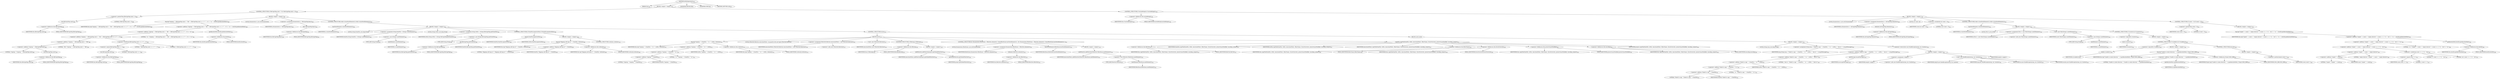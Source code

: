 digraph "doFileOperations" {  
"1245" [label = <(METHOD,doFileOperations)<SUB>497</SUB>> ]
"53" [label = <(PARAM,this)<SUB>497</SUB>> ]
"1246" [label = <(BLOCK,&lt;empty&gt;,&lt;empty&gt;)<SUB>497</SUB>> ]
"1247" [label = <(CONTROL_STRUCTURE,if (fileCopyMap.size() &gt; 0),if (fileCopyMap.size() &gt; 0))<SUB>498</SUB>> ]
"1248" [label = <(&lt;operator&gt;.greaterThan,fileCopyMap.size() &gt; 0)<SUB>498</SUB>> ]
"1249" [label = <(size,fileCopyMap.size())<SUB>498</SUB>> ]
"1250" [label = <(&lt;operator&gt;.fieldAccess,this.fileCopyMap)<SUB>498</SUB>> ]
"1251" [label = <(IDENTIFIER,this,fileCopyMap.size())<SUB>498</SUB>> ]
"1252" [label = <(FIELD_IDENTIFIER,fileCopyMap,fileCopyMap)<SUB>498</SUB>> ]
"1253" [label = <(LITERAL,0,fileCopyMap.size() &gt; 0)<SUB>498</SUB>> ]
"1254" [label = <(BLOCK,&lt;empty&gt;,&lt;empty&gt;)<SUB>498</SUB>> ]
"1255" [label = <(log,log(&quot;Copying &quot; + fileCopyMap.size() + &quot; file&quot; + (fileCopyMap.size() == 1 ? &quot;&quot; : &quot;s&quot;) + &quot; to &quot; + destDir.getAbsolutePath()))<SUB>499</SUB>> ]
"52" [label = <(IDENTIFIER,this,log(&quot;Copying &quot; + fileCopyMap.size() + &quot; file&quot; + (fileCopyMap.size() == 1 ? &quot;&quot; : &quot;s&quot;) + &quot; to &quot; + destDir.getAbsolutePath()))<SUB>499</SUB>> ]
"1256" [label = <(&lt;operator&gt;.addition,&quot;Copying &quot; + fileCopyMap.size() + &quot; file&quot; + (fileCopyMap.size() == 1 ? &quot;&quot; : &quot;s&quot;) + &quot; to &quot; + destDir.getAbsolutePath())<SUB>499</SUB>> ]
"1257" [label = <(&lt;operator&gt;.addition,&quot;Copying &quot; + fileCopyMap.size() + &quot; file&quot; + (fileCopyMap.size() == 1 ? &quot;&quot; : &quot;s&quot;) + &quot; to &quot;)<SUB>499</SUB>> ]
"1258" [label = <(&lt;operator&gt;.addition,&quot;Copying &quot; + fileCopyMap.size() + &quot; file&quot; + (fileCopyMap.size() == 1 ? &quot;&quot; : &quot;s&quot;))<SUB>499</SUB>> ]
"1259" [label = <(&lt;operator&gt;.addition,&quot;Copying &quot; + fileCopyMap.size() + &quot; file&quot;)<SUB>499</SUB>> ]
"1260" [label = <(&lt;operator&gt;.addition,&quot;Copying &quot; + fileCopyMap.size())<SUB>499</SUB>> ]
"1261" [label = <(LITERAL,&quot;Copying &quot;,&quot;Copying &quot; + fileCopyMap.size())<SUB>499</SUB>> ]
"1262" [label = <(size,fileCopyMap.size())<SUB>499</SUB>> ]
"1263" [label = <(&lt;operator&gt;.fieldAccess,this.fileCopyMap)<SUB>499</SUB>> ]
"1264" [label = <(IDENTIFIER,this,fileCopyMap.size())<SUB>499</SUB>> ]
"1265" [label = <(FIELD_IDENTIFIER,fileCopyMap,fileCopyMap)<SUB>499</SUB>> ]
"1266" [label = <(LITERAL,&quot; file&quot;,&quot;Copying &quot; + fileCopyMap.size() + &quot; file&quot;)<SUB>500</SUB>> ]
"1267" [label = <(&lt;operator&gt;.conditional,fileCopyMap.size() == 1 ? &quot;&quot; : &quot;s&quot;)<SUB>500</SUB>> ]
"1268" [label = <(&lt;operator&gt;.equals,fileCopyMap.size() == 1)<SUB>500</SUB>> ]
"1269" [label = <(size,fileCopyMap.size())<SUB>500</SUB>> ]
"1270" [label = <(&lt;operator&gt;.fieldAccess,this.fileCopyMap)<SUB>500</SUB>> ]
"1271" [label = <(IDENTIFIER,this,fileCopyMap.size())<SUB>500</SUB>> ]
"1272" [label = <(FIELD_IDENTIFIER,fileCopyMap,fileCopyMap)<SUB>500</SUB>> ]
"1273" [label = <(LITERAL,1,fileCopyMap.size() == 1)<SUB>500</SUB>> ]
"1274" [label = <(LITERAL,&quot;&quot;,fileCopyMap.size() == 1 ? &quot;&quot; : &quot;s&quot;)<SUB>500</SUB>> ]
"1275" [label = <(LITERAL,&quot;s&quot;,fileCopyMap.size() == 1 ? &quot;&quot; : &quot;s&quot;)<SUB>500</SUB>> ]
"1276" [label = <(LITERAL,&quot; to &quot;,&quot;Copying &quot; + fileCopyMap.size() + &quot; file&quot; + (fileCopyMap.size() == 1 ? &quot;&quot; : &quot;s&quot;) + &quot; to &quot;)<SUB>501</SUB>> ]
"1277" [label = <(getAbsolutePath,destDir.getAbsolutePath())<SUB>501</SUB>> ]
"1278" [label = <(&lt;operator&gt;.fieldAccess,this.destDir)<SUB>501</SUB>> ]
"1279" [label = <(IDENTIFIER,this,destDir.getAbsolutePath())<SUB>501</SUB>> ]
"1280" [label = <(FIELD_IDENTIFIER,destDir,destDir)<SUB>501</SUB>> ]
"1281" [label = <(LOCAL,Enumeration e: java.util.Enumeration)> ]
"1282" [label = <(&lt;operator&gt;.assignment,Enumeration e = fileCopyMap.keys())<SUB>503</SUB>> ]
"1283" [label = <(IDENTIFIER,e,Enumeration e = fileCopyMap.keys())<SUB>503</SUB>> ]
"1284" [label = <(keys,fileCopyMap.keys())<SUB>503</SUB>> ]
"1285" [label = <(&lt;operator&gt;.fieldAccess,this.fileCopyMap)<SUB>503</SUB>> ]
"1286" [label = <(IDENTIFIER,this,fileCopyMap.keys())<SUB>503</SUB>> ]
"1287" [label = <(FIELD_IDENTIFIER,fileCopyMap,fileCopyMap)<SUB>503</SUB>> ]
"1288" [label = <(CONTROL_STRUCTURE,while (e.hasMoreElements()),while (e.hasMoreElements()))<SUB>504</SUB>> ]
"1289" [label = <(hasMoreElements,e.hasMoreElements())<SUB>504</SUB>> ]
"1290" [label = <(IDENTIFIER,e,e.hasMoreElements())<SUB>504</SUB>> ]
"1291" [label = <(BLOCK,&lt;empty&gt;,&lt;empty&gt;)<SUB>504</SUB>> ]
"1292" [label = <(LOCAL,String fromFile: java.lang.String)> ]
"1293" [label = <(&lt;operator&gt;.assignment,String fromFile = (String) e.nextElement())<SUB>505</SUB>> ]
"1294" [label = <(IDENTIFIER,fromFile,String fromFile = (String) e.nextElement())<SUB>505</SUB>> ]
"1295" [label = <(&lt;operator&gt;.cast,(String) e.nextElement())<SUB>505</SUB>> ]
"1296" [label = <(TYPE_REF,String,String)<SUB>505</SUB>> ]
"1297" [label = <(nextElement,e.nextElement())<SUB>505</SUB>> ]
"1298" [label = <(IDENTIFIER,e,e.nextElement())<SUB>505</SUB>> ]
"1299" [label = <(LOCAL,String toFile: java.lang.String)> ]
"1300" [label = <(&lt;operator&gt;.assignment,String toFile = (String) fileCopyMap.get(fromFile))<SUB>506</SUB>> ]
"1301" [label = <(IDENTIFIER,toFile,String toFile = (String) fileCopyMap.get(fromFile))<SUB>506</SUB>> ]
"1302" [label = <(&lt;operator&gt;.cast,(String) fileCopyMap.get(fromFile))<SUB>506</SUB>> ]
"1303" [label = <(TYPE_REF,String,String)<SUB>506</SUB>> ]
"1304" [label = <(get,fileCopyMap.get(fromFile))<SUB>506</SUB>> ]
"1305" [label = <(&lt;operator&gt;.fieldAccess,this.fileCopyMap)<SUB>506</SUB>> ]
"1306" [label = <(IDENTIFIER,this,fileCopyMap.get(fromFile))<SUB>506</SUB>> ]
"1307" [label = <(FIELD_IDENTIFIER,fileCopyMap,fileCopyMap)<SUB>506</SUB>> ]
"1308" [label = <(IDENTIFIER,fromFile,fileCopyMap.get(fromFile))<SUB>506</SUB>> ]
"1309" [label = <(CONTROL_STRUCTURE,if (fromFile.equals(toFile)),if (fromFile.equals(toFile)))<SUB>508</SUB>> ]
"1310" [label = <(equals,fromFile.equals(toFile))<SUB>508</SUB>> ]
"1311" [label = <(IDENTIFIER,fromFile,fromFile.equals(toFile))<SUB>508</SUB>> ]
"1312" [label = <(IDENTIFIER,toFile,fromFile.equals(toFile))<SUB>508</SUB>> ]
"1313" [label = <(BLOCK,&lt;empty&gt;,&lt;empty&gt;)<SUB>508</SUB>> ]
"1314" [label = <(log,log(&quot;Skipping self-copy of &quot; + fromFile, verbosity))<SUB>509</SUB>> ]
"54" [label = <(IDENTIFIER,this,log(&quot;Skipping self-copy of &quot; + fromFile, verbosity))<SUB>509</SUB>> ]
"1315" [label = <(&lt;operator&gt;.addition,&quot;Skipping self-copy of &quot; + fromFile)<SUB>509</SUB>> ]
"1316" [label = <(LITERAL,&quot;Skipping self-copy of &quot;,&quot;Skipping self-copy of &quot; + fromFile)<SUB>509</SUB>> ]
"1317" [label = <(IDENTIFIER,fromFile,&quot;Skipping self-copy of &quot; + fromFile)<SUB>509</SUB>> ]
"1318" [label = <(&lt;operator&gt;.fieldAccess,this.verbosity)<SUB>509</SUB>> ]
"1319" [label = <(IDENTIFIER,this,log(&quot;Skipping self-copy of &quot; + fromFile, verbosity))<SUB>509</SUB>> ]
"1320" [label = <(FIELD_IDENTIFIER,verbosity,verbosity)<SUB>509</SUB>> ]
"1321" [label = <(CONTROL_STRUCTURE,continue;,continue;)<SUB>510</SUB>> ]
"1322" [label = <(CONTROL_STRUCTURE,try,try)<SUB>513</SUB>> ]
"1323" [label = <(BLOCK,try,try)<SUB>513</SUB>> ]
"1324" [label = <(log,log(&quot;Copying &quot; + fromFile + &quot; to &quot; + toFile, verbosity))<SUB>514</SUB>> ]
"55" [label = <(IDENTIFIER,this,log(&quot;Copying &quot; + fromFile + &quot; to &quot; + toFile, verbosity))<SUB>514</SUB>> ]
"1325" [label = <(&lt;operator&gt;.addition,&quot;Copying &quot; + fromFile + &quot; to &quot; + toFile)<SUB>514</SUB>> ]
"1326" [label = <(&lt;operator&gt;.addition,&quot;Copying &quot; + fromFile + &quot; to &quot;)<SUB>514</SUB>> ]
"1327" [label = <(&lt;operator&gt;.addition,&quot;Copying &quot; + fromFile)<SUB>514</SUB>> ]
"1328" [label = <(LITERAL,&quot;Copying &quot;,&quot;Copying &quot; + fromFile)<SUB>514</SUB>> ]
"1329" [label = <(IDENTIFIER,fromFile,&quot;Copying &quot; + fromFile)<SUB>514</SUB>> ]
"1330" [label = <(LITERAL,&quot; to &quot;,&quot;Copying &quot; + fromFile + &quot; to &quot;)<SUB>514</SUB>> ]
"1331" [label = <(IDENTIFIER,toFile,&quot;Copying &quot; + fromFile + &quot; to &quot; + toFile)<SUB>514</SUB>> ]
"1332" [label = <(&lt;operator&gt;.fieldAccess,this.verbosity)<SUB>514</SUB>> ]
"1333" [label = <(IDENTIFIER,this,log(&quot;Copying &quot; + fromFile + &quot; to &quot; + toFile, verbosity))<SUB>514</SUB>> ]
"1334" [label = <(FIELD_IDENTIFIER,verbosity,verbosity)<SUB>514</SUB>> ]
"57" [label = <(LOCAL,FilterSetCollection executionFilters: org.apache.tools.ant.types.FilterSetCollection)> ]
"1335" [label = <(&lt;operator&gt;.assignment,FilterSetCollection executionFilters = new FilterSetCollection())<SUB>516</SUB>> ]
"1336" [label = <(IDENTIFIER,executionFilters,FilterSetCollection executionFilters = new FilterSetCollection())<SUB>516</SUB>> ]
"1337" [label = <(&lt;operator&gt;.alloc,new FilterSetCollection())<SUB>517</SUB>> ]
"1338" [label = <(&lt;init&gt;,new FilterSetCollection())<SUB>517</SUB>> ]
"56" [label = <(IDENTIFIER,executionFilters,new FilterSetCollection())<SUB>516</SUB>> ]
"1339" [label = <(CONTROL_STRUCTURE,if (filtering),if (filtering))<SUB>518</SUB>> ]
"1340" [label = <(&lt;operator&gt;.fieldAccess,this.filtering)<SUB>518</SUB>> ]
"1341" [label = <(IDENTIFIER,this,if (filtering))<SUB>518</SUB>> ]
"1342" [label = <(FIELD_IDENTIFIER,filtering,filtering)<SUB>518</SUB>> ]
"1343" [label = <(BLOCK,&lt;empty&gt;,&lt;empty&gt;)<SUB>518</SUB>> ]
"1344" [label = <(addFilterSet,addFilterSet(project.getGlobalFilterSet()))<SUB>519</SUB>> ]
"1345" [label = <(IDENTIFIER,executionFilters,addFilterSet(project.getGlobalFilterSet()))<SUB>519</SUB>> ]
"1346" [label = <(getGlobalFilterSet,getGlobalFilterSet())<SUB>520</SUB>> ]
"1347" [label = <(IDENTIFIER,project,getGlobalFilterSet())<SUB>520</SUB>> ]
"1348" [label = <(CONTROL_STRUCTURE,for (Enumeration filterEnum = filterSets.elements(); Some(filterEnum.hasMoreElements()); ),for (Enumeration filterEnum = filterSets.elements(); Some(filterEnum.hasMoreElements()); ))<SUB>522</SUB>> ]
"1349" [label = <(LOCAL,Enumeration filterEnum: java.util.Enumeration)> ]
"1350" [label = <(&lt;operator&gt;.assignment,Enumeration filterEnum = filterSets.elements())<SUB>522</SUB>> ]
"1351" [label = <(IDENTIFIER,filterEnum,Enumeration filterEnum = filterSets.elements())<SUB>522</SUB>> ]
"1352" [label = <(elements,filterSets.elements())<SUB>522</SUB>> ]
"1353" [label = <(&lt;operator&gt;.fieldAccess,this.filterSets)<SUB>522</SUB>> ]
"1354" [label = <(IDENTIFIER,this,filterSets.elements())<SUB>522</SUB>> ]
"1355" [label = <(FIELD_IDENTIFIER,filterSets,filterSets)<SUB>522</SUB>> ]
"1356" [label = <(hasMoreElements,filterEnum.hasMoreElements())<SUB>523</SUB>> ]
"1357" [label = <(IDENTIFIER,filterEnum,filterEnum.hasMoreElements())<SUB>523</SUB>> ]
"1358" [label = <(BLOCK,&lt;empty&gt;,&lt;empty&gt;)<SUB>523</SUB>> ]
"1359" [label = <(addFilterSet,addFilterSet((FilterSet) filterEnum.nextElement()))<SUB>524</SUB>> ]
"1360" [label = <(IDENTIFIER,executionFilters,addFilterSet((FilterSet) filterEnum.nextElement()))<SUB>524</SUB>> ]
"1361" [label = <(&lt;operator&gt;.cast,(FilterSet) filterEnum.nextElement())<SUB>525</SUB>> ]
"1362" [label = <(TYPE_REF,FilterSet,FilterSet)<SUB>525</SUB>> ]
"1363" [label = <(nextElement,filterEnum.nextElement())<SUB>525</SUB>> ]
"1364" [label = <(IDENTIFIER,filterEnum,filterEnum.nextElement())<SUB>525</SUB>> ]
"1365" [label = <(copyFile,copyFile(fromFile, toFile, executionFilters, filterChains, forceOverwrite, preserveLastModified, encoding, project))<SUB>527</SUB>> ]
"1366" [label = <(&lt;operator&gt;.fieldAccess,this.fileUtils)<SUB>527</SUB>> ]
"1367" [label = <(IDENTIFIER,this,copyFile(fromFile, toFile, executionFilters, filterChains, forceOverwrite, preserveLastModified, encoding, project))<SUB>527</SUB>> ]
"1368" [label = <(FIELD_IDENTIFIER,fileUtils,fileUtils)<SUB>527</SUB>> ]
"1369" [label = <(IDENTIFIER,fromFile,copyFile(fromFile, toFile, executionFilters, filterChains, forceOverwrite, preserveLastModified, encoding, project))<SUB>527</SUB>> ]
"1370" [label = <(IDENTIFIER,toFile,copyFile(fromFile, toFile, executionFilters, filterChains, forceOverwrite, preserveLastModified, encoding, project))<SUB>527</SUB>> ]
"1371" [label = <(IDENTIFIER,executionFilters,copyFile(fromFile, toFile, executionFilters, filterChains, forceOverwrite, preserveLastModified, encoding, project))<SUB>527</SUB>> ]
"1372" [label = <(&lt;operator&gt;.fieldAccess,this.filterChains)<SUB>528</SUB>> ]
"1373" [label = <(IDENTIFIER,this,copyFile(fromFile, toFile, executionFilters, filterChains, forceOverwrite, preserveLastModified, encoding, project))<SUB>528</SUB>> ]
"1374" [label = <(FIELD_IDENTIFIER,filterChains,filterChains)<SUB>528</SUB>> ]
"1375" [label = <(&lt;operator&gt;.fieldAccess,this.forceOverwrite)<SUB>528</SUB>> ]
"1376" [label = <(IDENTIFIER,this,copyFile(fromFile, toFile, executionFilters, filterChains, forceOverwrite, preserveLastModified, encoding, project))<SUB>528</SUB>> ]
"1377" [label = <(FIELD_IDENTIFIER,forceOverwrite,forceOverwrite)<SUB>528</SUB>> ]
"1378" [label = <(&lt;operator&gt;.fieldAccess,this.preserveLastModified)<SUB>529</SUB>> ]
"1379" [label = <(IDENTIFIER,this,copyFile(fromFile, toFile, executionFilters, filterChains, forceOverwrite, preserveLastModified, encoding, project))<SUB>529</SUB>> ]
"1380" [label = <(FIELD_IDENTIFIER,preserveLastModified,preserveLastModified)<SUB>529</SUB>> ]
"1381" [label = <(&lt;operator&gt;.fieldAccess,this.encoding)<SUB>529</SUB>> ]
"1382" [label = <(IDENTIFIER,this,copyFile(fromFile, toFile, executionFilters, filterChains, forceOverwrite, preserveLastModified, encoding, project))<SUB>529</SUB>> ]
"1383" [label = <(FIELD_IDENTIFIER,encoding,encoding)<SUB>529</SUB>> ]
"1384" [label = <(IDENTIFIER,project,copyFile(fromFile, toFile, executionFilters, filterChains, forceOverwrite, preserveLastModified, encoding, project))<SUB>530</SUB>> ]
"1385" [label = <(BLOCK,catch,catch)> ]
"1386" [label = <(BLOCK,&lt;empty&gt;,&lt;empty&gt;)<SUB>531</SUB>> ]
"1387" [label = <(LOCAL,String msg: java.lang.String)> ]
"1388" [label = <(&lt;operator&gt;.assignment,String msg = &quot;Failed to copy &quot; + fromFile + &quot; to &quot; + toFile + &quot; due to &quot; + ioe.getMessage())<SUB>532</SUB>> ]
"1389" [label = <(IDENTIFIER,msg,String msg = &quot;Failed to copy &quot; + fromFile + &quot; to &quot; + toFile + &quot; due to &quot; + ioe.getMessage())<SUB>532</SUB>> ]
"1390" [label = <(&lt;operator&gt;.addition,&quot;Failed to copy &quot; + fromFile + &quot; to &quot; + toFile + &quot; due to &quot; + ioe.getMessage())<SUB>532</SUB>> ]
"1391" [label = <(&lt;operator&gt;.addition,&quot;Failed to copy &quot; + fromFile + &quot; to &quot; + toFile + &quot; due to &quot;)<SUB>532</SUB>> ]
"1392" [label = <(&lt;operator&gt;.addition,&quot;Failed to copy &quot; + fromFile + &quot; to &quot; + toFile)<SUB>532</SUB>> ]
"1393" [label = <(&lt;operator&gt;.addition,&quot;Failed to copy &quot; + fromFile + &quot; to &quot;)<SUB>532</SUB>> ]
"1394" [label = <(&lt;operator&gt;.addition,&quot;Failed to copy &quot; + fromFile)<SUB>532</SUB>> ]
"1395" [label = <(LITERAL,&quot;Failed to copy &quot;,&quot;Failed to copy &quot; + fromFile)<SUB>532</SUB>> ]
"1396" [label = <(IDENTIFIER,fromFile,&quot;Failed to copy &quot; + fromFile)<SUB>532</SUB>> ]
"1397" [label = <(LITERAL,&quot; to &quot;,&quot;Failed to copy &quot; + fromFile + &quot; to &quot;)<SUB>532</SUB>> ]
"1398" [label = <(IDENTIFIER,toFile,&quot;Failed to copy &quot; + fromFile + &quot; to &quot; + toFile)<SUB>532</SUB>> ]
"1399" [label = <(LITERAL,&quot; due to &quot;,&quot;Failed to copy &quot; + fromFile + &quot; to &quot; + toFile + &quot; due to &quot;)<SUB>533</SUB>> ]
"1400" [label = <(getMessage,ioe.getMessage())<SUB>533</SUB>> ]
"1401" [label = <(IDENTIFIER,ioe,ioe.getMessage())<SUB>533</SUB>> ]
"1402" [label = <(&lt;operator&gt;.throw,throw new BuildException(msg, ioe, location);)<SUB>534</SUB>> ]
"1403" [label = <(BLOCK,&lt;empty&gt;,&lt;empty&gt;)<SUB>534</SUB>> ]
"1404" [label = <(&lt;operator&gt;.assignment,&lt;empty&gt;)> ]
"1405" [label = <(IDENTIFIER,$obj28,&lt;empty&gt;)> ]
"1406" [label = <(&lt;operator&gt;.alloc,new BuildException(msg, ioe, location))<SUB>534</SUB>> ]
"1407" [label = <(&lt;init&gt;,new BuildException(msg, ioe, location))<SUB>534</SUB>> ]
"1408" [label = <(IDENTIFIER,$obj28,new BuildException(msg, ioe, location))> ]
"1409" [label = <(IDENTIFIER,msg,new BuildException(msg, ioe, location))<SUB>534</SUB>> ]
"1410" [label = <(IDENTIFIER,ioe,new BuildException(msg, ioe, location))<SUB>534</SUB>> ]
"1411" [label = <(IDENTIFIER,location,new BuildException(msg, ioe, location))<SUB>534</SUB>> ]
"1412" [label = <(IDENTIFIER,$obj28,&lt;empty&gt;)> ]
"1413" [label = <(CONTROL_STRUCTURE,if (includeEmpty),if (includeEmpty))<SUB>539</SUB>> ]
"1414" [label = <(&lt;operator&gt;.fieldAccess,this.includeEmpty)<SUB>539</SUB>> ]
"1415" [label = <(IDENTIFIER,this,if (includeEmpty))<SUB>539</SUB>> ]
"1416" [label = <(FIELD_IDENTIFIER,includeEmpty,includeEmpty)<SUB>539</SUB>> ]
"1417" [label = <(BLOCK,&lt;empty&gt;,&lt;empty&gt;)<SUB>539</SUB>> ]
"1418" [label = <(LOCAL,Enumeration e: java.util.Enumeration)> ]
"1419" [label = <(&lt;operator&gt;.assignment,Enumeration e = dirCopyMap.elements())<SUB>540</SUB>> ]
"1420" [label = <(IDENTIFIER,e,Enumeration e = dirCopyMap.elements())<SUB>540</SUB>> ]
"1421" [label = <(elements,dirCopyMap.elements())<SUB>540</SUB>> ]
"1422" [label = <(&lt;operator&gt;.fieldAccess,this.dirCopyMap)<SUB>540</SUB>> ]
"1423" [label = <(IDENTIFIER,this,dirCopyMap.elements())<SUB>540</SUB>> ]
"1424" [label = <(FIELD_IDENTIFIER,dirCopyMap,dirCopyMap)<SUB>540</SUB>> ]
"1425" [label = <(LOCAL,int count: int)> ]
"1426" [label = <(&lt;operator&gt;.assignment,int count = 0)<SUB>541</SUB>> ]
"1427" [label = <(IDENTIFIER,count,int count = 0)<SUB>541</SUB>> ]
"1428" [label = <(LITERAL,0,int count = 0)<SUB>541</SUB>> ]
"1429" [label = <(CONTROL_STRUCTURE,while (e.hasMoreElements()),while (e.hasMoreElements()))<SUB>542</SUB>> ]
"1430" [label = <(hasMoreElements,e.hasMoreElements())<SUB>542</SUB>> ]
"1431" [label = <(IDENTIFIER,e,e.hasMoreElements())<SUB>542</SUB>> ]
"1432" [label = <(BLOCK,&lt;empty&gt;,&lt;empty&gt;)<SUB>542</SUB>> ]
"59" [label = <(LOCAL,File d: java.io.File)> ]
"1433" [label = <(&lt;operator&gt;.assignment,File d = new File((String) e.nextElement()))<SUB>543</SUB>> ]
"1434" [label = <(IDENTIFIER,d,File d = new File((String) e.nextElement()))<SUB>543</SUB>> ]
"1435" [label = <(&lt;operator&gt;.alloc,new File((String) e.nextElement()))<SUB>543</SUB>> ]
"1436" [label = <(&lt;init&gt;,new File((String) e.nextElement()))<SUB>543</SUB>> ]
"58" [label = <(IDENTIFIER,d,new File((String) e.nextElement()))<SUB>543</SUB>> ]
"1437" [label = <(&lt;operator&gt;.cast,(String) e.nextElement())<SUB>543</SUB>> ]
"1438" [label = <(TYPE_REF,String,String)<SUB>543</SUB>> ]
"1439" [label = <(nextElement,e.nextElement())<SUB>543</SUB>> ]
"1440" [label = <(IDENTIFIER,e,e.nextElement())<SUB>543</SUB>> ]
"1441" [label = <(CONTROL_STRUCTURE,if (!d.exists()),if (!d.exists()))<SUB>544</SUB>> ]
"1442" [label = <(&lt;operator&gt;.logicalNot,!d.exists())<SUB>544</SUB>> ]
"1443" [label = <(exists,d.exists())<SUB>544</SUB>> ]
"1444" [label = <(IDENTIFIER,d,d.exists())<SUB>544</SUB>> ]
"1445" [label = <(BLOCK,&lt;empty&gt;,&lt;empty&gt;)<SUB>544</SUB>> ]
"1446" [label = <(CONTROL_STRUCTURE,if (!d.mkdirs()),if (!d.mkdirs()))<SUB>545</SUB>> ]
"1447" [label = <(&lt;operator&gt;.logicalNot,!d.mkdirs())<SUB>545</SUB>> ]
"1448" [label = <(mkdirs,d.mkdirs())<SUB>545</SUB>> ]
"1449" [label = <(IDENTIFIER,d,d.mkdirs())<SUB>545</SUB>> ]
"1450" [label = <(BLOCK,&lt;empty&gt;,&lt;empty&gt;)<SUB>545</SUB>> ]
"1451" [label = <(log,log(&quot;Unable to create directory &quot; + d.getAbsolutePath(), Project.MSG_ERR))<SUB>546</SUB>> ]
"60" [label = <(IDENTIFIER,this,log(&quot;Unable to create directory &quot; + d.getAbsolutePath(), Project.MSG_ERR))<SUB>546</SUB>> ]
"1452" [label = <(&lt;operator&gt;.addition,&quot;Unable to create directory &quot; + d.getAbsolutePath())<SUB>546</SUB>> ]
"1453" [label = <(LITERAL,&quot;Unable to create directory &quot;,&quot;Unable to create directory &quot; + d.getAbsolutePath())<SUB>546</SUB>> ]
"1454" [label = <(getAbsolutePath,d.getAbsolutePath())<SUB>547</SUB>> ]
"1455" [label = <(IDENTIFIER,d,d.getAbsolutePath())<SUB>547</SUB>> ]
"1456" [label = <(&lt;operator&gt;.fieldAccess,Project.MSG_ERR)<SUB>547</SUB>> ]
"1457" [label = <(IDENTIFIER,Project,log(&quot;Unable to create directory &quot; + d.getAbsolutePath(), Project.MSG_ERR))<SUB>547</SUB>> ]
"1458" [label = <(FIELD_IDENTIFIER,MSG_ERR,MSG_ERR)<SUB>547</SUB>> ]
"1459" [label = <(CONTROL_STRUCTURE,else,else)<SUB>548</SUB>> ]
"1460" [label = <(BLOCK,&lt;empty&gt;,&lt;empty&gt;)<SUB>548</SUB>> ]
"1461" [label = <(&lt;operator&gt;.postIncrement,count++)<SUB>549</SUB>> ]
"1462" [label = <(IDENTIFIER,count,count++)<SUB>549</SUB>> ]
"1463" [label = <(CONTROL_STRUCTURE,if (count &gt; 0),if (count &gt; 0))<SUB>554</SUB>> ]
"1464" [label = <(&lt;operator&gt;.greaterThan,count &gt; 0)<SUB>554</SUB>> ]
"1465" [label = <(IDENTIFIER,count,count &gt; 0)<SUB>554</SUB>> ]
"1466" [label = <(LITERAL,0,count &gt; 0)<SUB>554</SUB>> ]
"1467" [label = <(BLOCK,&lt;empty&gt;,&lt;empty&gt;)<SUB>554</SUB>> ]
"1468" [label = <(log,log(&quot;Copied &quot; + count + &quot; empty director&quot; + (count == 1 ? &quot;y&quot; : &quot;ies&quot;) + &quot; to &quot; + destDir.getAbsolutePath()))<SUB>555</SUB>> ]
"61" [label = <(IDENTIFIER,this,log(&quot;Copied &quot; + count + &quot; empty director&quot; + (count == 1 ? &quot;y&quot; : &quot;ies&quot;) + &quot; to &quot; + destDir.getAbsolutePath()))<SUB>555</SUB>> ]
"1469" [label = <(&lt;operator&gt;.addition,&quot;Copied &quot; + count + &quot; empty director&quot; + (count == 1 ? &quot;y&quot; : &quot;ies&quot;) + &quot; to &quot; + destDir.getAbsolutePath())<SUB>555</SUB>> ]
"1470" [label = <(&lt;operator&gt;.addition,&quot;Copied &quot; + count + &quot; empty director&quot; + (count == 1 ? &quot;y&quot; : &quot;ies&quot;) + &quot; to &quot;)<SUB>555</SUB>> ]
"1471" [label = <(&lt;operator&gt;.addition,&quot;Copied &quot; + count + &quot; empty director&quot; + (count == 1 ? &quot;y&quot; : &quot;ies&quot;))<SUB>555</SUB>> ]
"1472" [label = <(&lt;operator&gt;.addition,&quot;Copied &quot; + count + &quot; empty director&quot;)<SUB>555</SUB>> ]
"1473" [label = <(&lt;operator&gt;.addition,&quot;Copied &quot; + count)<SUB>555</SUB>> ]
"1474" [label = <(LITERAL,&quot;Copied &quot;,&quot;Copied &quot; + count)<SUB>555</SUB>> ]
"1475" [label = <(IDENTIFIER,count,&quot;Copied &quot; + count)<SUB>555</SUB>> ]
"1476" [label = <(LITERAL,&quot; empty director&quot;,&quot;Copied &quot; + count + &quot; empty director&quot;)<SUB>556</SUB>> ]
"1477" [label = <(&lt;operator&gt;.conditional,count == 1 ? &quot;y&quot; : &quot;ies&quot;)<SUB>557</SUB>> ]
"1478" [label = <(&lt;operator&gt;.equals,count == 1)<SUB>557</SUB>> ]
"1479" [label = <(IDENTIFIER,count,count == 1)<SUB>557</SUB>> ]
"1480" [label = <(LITERAL,1,count == 1)<SUB>557</SUB>> ]
"1481" [label = <(LITERAL,&quot;y&quot;,count == 1 ? &quot;y&quot; : &quot;ies&quot;)<SUB>557</SUB>> ]
"1482" [label = <(LITERAL,&quot;ies&quot;,count == 1 ? &quot;y&quot; : &quot;ies&quot;)<SUB>557</SUB>> ]
"1483" [label = <(LITERAL,&quot; to &quot;,&quot;Copied &quot; + count + &quot; empty director&quot; + (count == 1 ? &quot;y&quot; : &quot;ies&quot;) + &quot; to &quot;)<SUB>558</SUB>> ]
"1484" [label = <(getAbsolutePath,destDir.getAbsolutePath())<SUB>558</SUB>> ]
"1485" [label = <(&lt;operator&gt;.fieldAccess,this.destDir)<SUB>558</SUB>> ]
"1486" [label = <(IDENTIFIER,this,destDir.getAbsolutePath())<SUB>558</SUB>> ]
"1487" [label = <(FIELD_IDENTIFIER,destDir,destDir)<SUB>558</SUB>> ]
"1488" [label = <(MODIFIER,PROTECTED)> ]
"1489" [label = <(MODIFIER,VIRTUAL)> ]
"1490" [label = <(METHOD_RETURN,void)<SUB>497</SUB>> ]
  "1245" -> "53" 
  "1245" -> "1246" 
  "1245" -> "1488" 
  "1245" -> "1489" 
  "1245" -> "1490" 
  "1246" -> "1247" 
  "1246" -> "1413" 
  "1247" -> "1248" 
  "1247" -> "1254" 
  "1248" -> "1249" 
  "1248" -> "1253" 
  "1249" -> "1250" 
  "1250" -> "1251" 
  "1250" -> "1252" 
  "1254" -> "1255" 
  "1254" -> "1281" 
  "1254" -> "1282" 
  "1254" -> "1288" 
  "1255" -> "52" 
  "1255" -> "1256" 
  "1256" -> "1257" 
  "1256" -> "1277" 
  "1257" -> "1258" 
  "1257" -> "1276" 
  "1258" -> "1259" 
  "1258" -> "1267" 
  "1259" -> "1260" 
  "1259" -> "1266" 
  "1260" -> "1261" 
  "1260" -> "1262" 
  "1262" -> "1263" 
  "1263" -> "1264" 
  "1263" -> "1265" 
  "1267" -> "1268" 
  "1267" -> "1274" 
  "1267" -> "1275" 
  "1268" -> "1269" 
  "1268" -> "1273" 
  "1269" -> "1270" 
  "1270" -> "1271" 
  "1270" -> "1272" 
  "1277" -> "1278" 
  "1278" -> "1279" 
  "1278" -> "1280" 
  "1282" -> "1283" 
  "1282" -> "1284" 
  "1284" -> "1285" 
  "1285" -> "1286" 
  "1285" -> "1287" 
  "1288" -> "1289" 
  "1288" -> "1291" 
  "1289" -> "1290" 
  "1291" -> "1292" 
  "1291" -> "1293" 
  "1291" -> "1299" 
  "1291" -> "1300" 
  "1291" -> "1309" 
  "1291" -> "1322" 
  "1293" -> "1294" 
  "1293" -> "1295" 
  "1295" -> "1296" 
  "1295" -> "1297" 
  "1297" -> "1298" 
  "1300" -> "1301" 
  "1300" -> "1302" 
  "1302" -> "1303" 
  "1302" -> "1304" 
  "1304" -> "1305" 
  "1304" -> "1308" 
  "1305" -> "1306" 
  "1305" -> "1307" 
  "1309" -> "1310" 
  "1309" -> "1313" 
  "1310" -> "1311" 
  "1310" -> "1312" 
  "1313" -> "1314" 
  "1313" -> "1321" 
  "1314" -> "54" 
  "1314" -> "1315" 
  "1314" -> "1318" 
  "1315" -> "1316" 
  "1315" -> "1317" 
  "1318" -> "1319" 
  "1318" -> "1320" 
  "1322" -> "1323" 
  "1322" -> "1385" 
  "1323" -> "1324" 
  "1323" -> "57" 
  "1323" -> "1335" 
  "1323" -> "1338" 
  "1323" -> "1339" 
  "1323" -> "1348" 
  "1323" -> "1365" 
  "1324" -> "55" 
  "1324" -> "1325" 
  "1324" -> "1332" 
  "1325" -> "1326" 
  "1325" -> "1331" 
  "1326" -> "1327" 
  "1326" -> "1330" 
  "1327" -> "1328" 
  "1327" -> "1329" 
  "1332" -> "1333" 
  "1332" -> "1334" 
  "1335" -> "1336" 
  "1335" -> "1337" 
  "1338" -> "56" 
  "1339" -> "1340" 
  "1339" -> "1343" 
  "1340" -> "1341" 
  "1340" -> "1342" 
  "1343" -> "1344" 
  "1344" -> "1345" 
  "1344" -> "1346" 
  "1346" -> "1347" 
  "1348" -> "1349" 
  "1348" -> "1350" 
  "1348" -> "1356" 
  "1348" -> "1358" 
  "1350" -> "1351" 
  "1350" -> "1352" 
  "1352" -> "1353" 
  "1353" -> "1354" 
  "1353" -> "1355" 
  "1356" -> "1357" 
  "1358" -> "1359" 
  "1359" -> "1360" 
  "1359" -> "1361" 
  "1361" -> "1362" 
  "1361" -> "1363" 
  "1363" -> "1364" 
  "1365" -> "1366" 
  "1365" -> "1369" 
  "1365" -> "1370" 
  "1365" -> "1371" 
  "1365" -> "1372" 
  "1365" -> "1375" 
  "1365" -> "1378" 
  "1365" -> "1381" 
  "1365" -> "1384" 
  "1366" -> "1367" 
  "1366" -> "1368" 
  "1372" -> "1373" 
  "1372" -> "1374" 
  "1375" -> "1376" 
  "1375" -> "1377" 
  "1378" -> "1379" 
  "1378" -> "1380" 
  "1381" -> "1382" 
  "1381" -> "1383" 
  "1385" -> "1386" 
  "1386" -> "1387" 
  "1386" -> "1388" 
  "1386" -> "1402" 
  "1388" -> "1389" 
  "1388" -> "1390" 
  "1390" -> "1391" 
  "1390" -> "1400" 
  "1391" -> "1392" 
  "1391" -> "1399" 
  "1392" -> "1393" 
  "1392" -> "1398" 
  "1393" -> "1394" 
  "1393" -> "1397" 
  "1394" -> "1395" 
  "1394" -> "1396" 
  "1400" -> "1401" 
  "1402" -> "1403" 
  "1403" -> "1404" 
  "1403" -> "1407" 
  "1403" -> "1412" 
  "1404" -> "1405" 
  "1404" -> "1406" 
  "1407" -> "1408" 
  "1407" -> "1409" 
  "1407" -> "1410" 
  "1407" -> "1411" 
  "1413" -> "1414" 
  "1413" -> "1417" 
  "1414" -> "1415" 
  "1414" -> "1416" 
  "1417" -> "1418" 
  "1417" -> "1419" 
  "1417" -> "1425" 
  "1417" -> "1426" 
  "1417" -> "1429" 
  "1417" -> "1463" 
  "1419" -> "1420" 
  "1419" -> "1421" 
  "1421" -> "1422" 
  "1422" -> "1423" 
  "1422" -> "1424" 
  "1426" -> "1427" 
  "1426" -> "1428" 
  "1429" -> "1430" 
  "1429" -> "1432" 
  "1430" -> "1431" 
  "1432" -> "59" 
  "1432" -> "1433" 
  "1432" -> "1436" 
  "1432" -> "1441" 
  "1433" -> "1434" 
  "1433" -> "1435" 
  "1436" -> "58" 
  "1436" -> "1437" 
  "1437" -> "1438" 
  "1437" -> "1439" 
  "1439" -> "1440" 
  "1441" -> "1442" 
  "1441" -> "1445" 
  "1442" -> "1443" 
  "1443" -> "1444" 
  "1445" -> "1446" 
  "1446" -> "1447" 
  "1446" -> "1450" 
  "1446" -> "1459" 
  "1447" -> "1448" 
  "1448" -> "1449" 
  "1450" -> "1451" 
  "1451" -> "60" 
  "1451" -> "1452" 
  "1451" -> "1456" 
  "1452" -> "1453" 
  "1452" -> "1454" 
  "1454" -> "1455" 
  "1456" -> "1457" 
  "1456" -> "1458" 
  "1459" -> "1460" 
  "1460" -> "1461" 
  "1461" -> "1462" 
  "1463" -> "1464" 
  "1463" -> "1467" 
  "1464" -> "1465" 
  "1464" -> "1466" 
  "1467" -> "1468" 
  "1468" -> "61" 
  "1468" -> "1469" 
  "1469" -> "1470" 
  "1469" -> "1484" 
  "1470" -> "1471" 
  "1470" -> "1483" 
  "1471" -> "1472" 
  "1471" -> "1477" 
  "1472" -> "1473" 
  "1472" -> "1476" 
  "1473" -> "1474" 
  "1473" -> "1475" 
  "1477" -> "1478" 
  "1477" -> "1481" 
  "1477" -> "1482" 
  "1478" -> "1479" 
  "1478" -> "1480" 
  "1484" -> "1485" 
  "1485" -> "1486" 
  "1485" -> "1487" 
}
